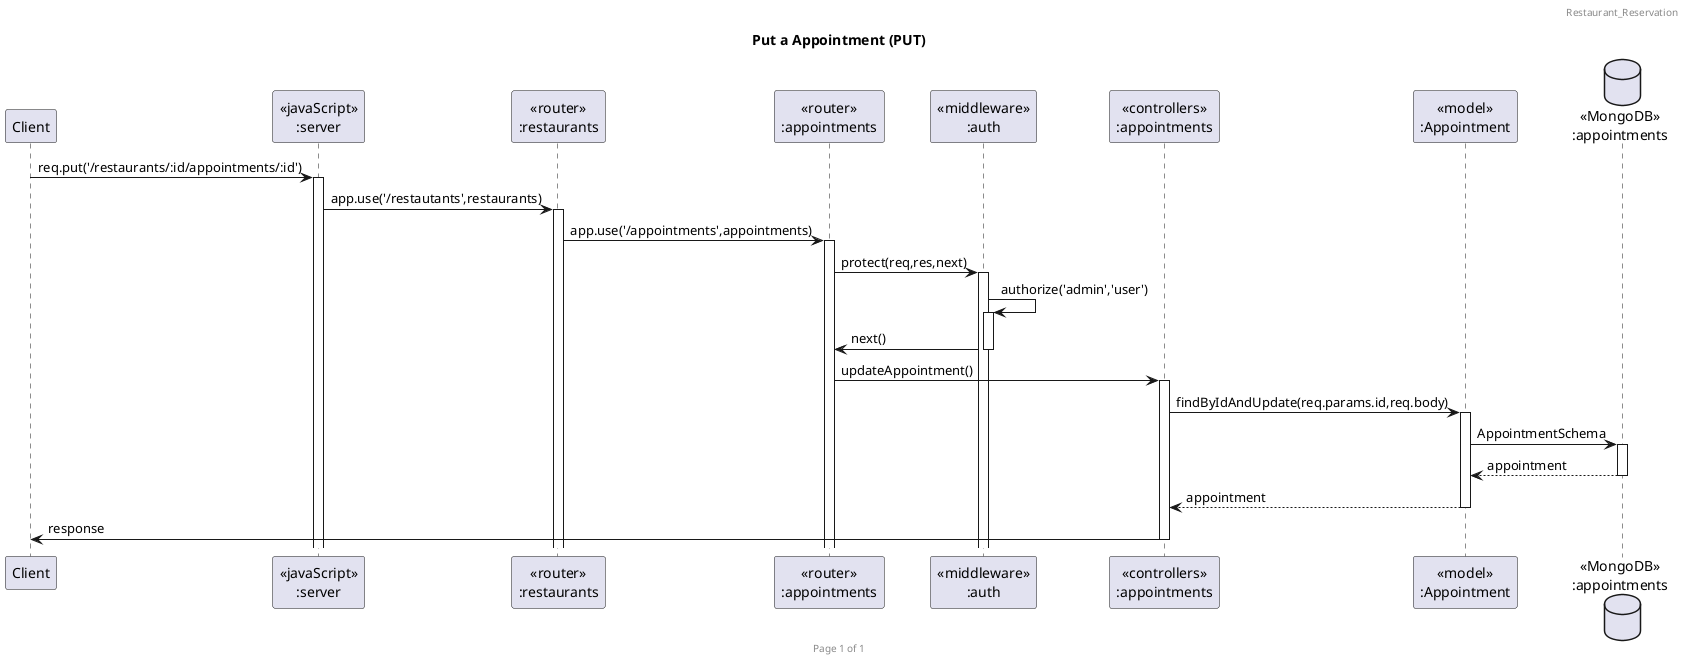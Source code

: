 @startuml Appointment (PUT)

header Restaurant_Reservation
footer Page %page% of %lastpage%
title "Put a Appointment (PUT)"

participant "Client" as client
participant "<<javaScript>>\n:server" as server
participant "<<router>>\n:restaurants" as routerRestaurants
participant "<<router>>\n:appointments" as routerAppointments
participant "<<middleware>>\n:auth" as middlewareAuth
participant "<<controllers>>\n:appointments" as controllersAppointments
participant "<<model>>\n:Appointment" as modelAppointment
database "<<MongoDB>>\n:appointments" as AppointmentsDatabase

client->server ++:req.put('/restaurants/:id/appointments/:id')
server->routerRestaurants ++:app.use('/restautants',restaurants)
routerRestaurants->routerAppointments ++:app.use('/appointments',appointments)
routerAppointments -> middlewareAuth ++:protect(req,res,next)
middlewareAuth -> middlewareAuth ++:authorize('admin','user')
middlewareAuth -> routerAppointments --: next()
routerAppointments-> controllersAppointments ++:updateAppointment()
controllersAppointments->modelAppointment ++:findByIdAndUpdate(req.params.id,req.body)
modelAppointment ->AppointmentsDatabase ++: AppointmentSchema
AppointmentsDatabase --> modelAppointment --: appointment
modelAppointment-->controllersAppointments --:appointment
controllersAppointments->client --:response

@enduml

